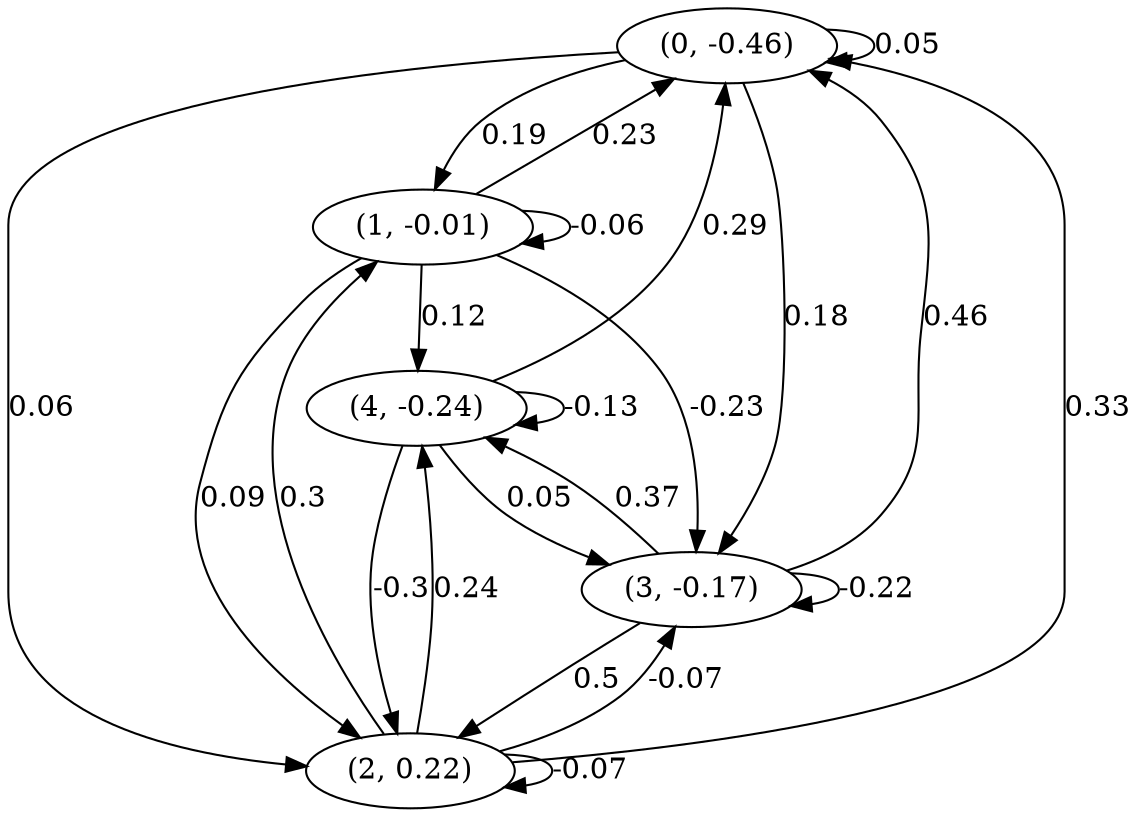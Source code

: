 digraph {
    0 [ label = "(0, -0.46)" ]
    1 [ label = "(1, -0.01)" ]
    2 [ label = "(2, 0.22)" ]
    3 [ label = "(3, -0.17)" ]
    4 [ label = "(4, -0.24)" ]
    0 -> 0 [ label = "0.05" ]
    1 -> 1 [ label = "-0.06" ]
    2 -> 2 [ label = "-0.07" ]
    3 -> 3 [ label = "-0.22" ]
    4 -> 4 [ label = "-0.13" ]
    1 -> 0 [ label = "0.23" ]
    2 -> 0 [ label = "0.33" ]
    3 -> 0 [ label = "0.46" ]
    4 -> 0 [ label = "0.29" ]
    0 -> 1 [ label = "0.19" ]
    2 -> 1 [ label = "0.3" ]
    0 -> 2 [ label = "0.06" ]
    1 -> 2 [ label = "0.09" ]
    3 -> 2 [ label = "0.5" ]
    4 -> 2 [ label = "-0.3" ]
    0 -> 3 [ label = "0.18" ]
    1 -> 3 [ label = "-0.23" ]
    2 -> 3 [ label = "-0.07" ]
    4 -> 3 [ label = "0.05" ]
    1 -> 4 [ label = "0.12" ]
    2 -> 4 [ label = "0.24" ]
    3 -> 4 [ label = "0.37" ]
}

